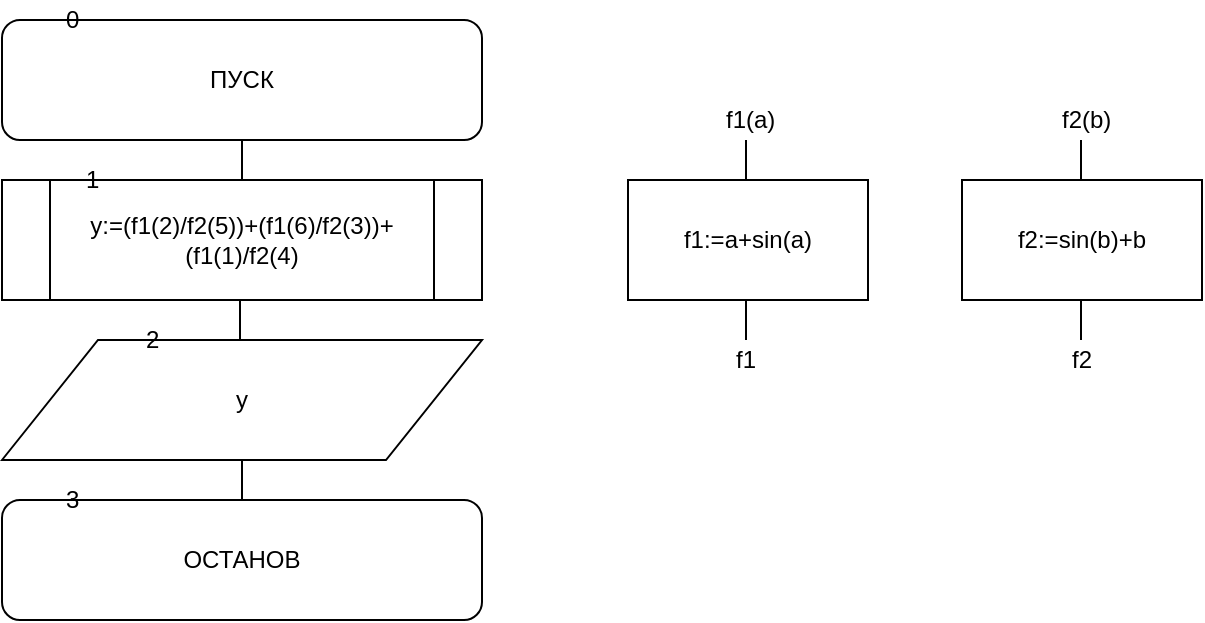 <mxfile version="12.2.4" type="device" pages="1"><diagram id="b1EpXKIO9pjYJW7DOgQU" name="Page-1"><mxGraphModel dx="854" dy="506" grid="1" gridSize="10" guides="1" tooltips="1" connect="1" arrows="1" fold="1" page="1" pageScale="1" pageWidth="827" pageHeight="1169" math="0" shadow="0"><root><mxCell id="0"/><mxCell id="1" parent="0"/><mxCell id="TbuAg8QFcmJwVy9DzwS8-1" value="ПУСК" style="rounded=1;whiteSpace=wrap;html=1;" vertex="1" parent="1"><mxGeometry x="40" y="20" width="240" height="60" as="geometry"/></mxCell><mxCell id="TbuAg8QFcmJwVy9DzwS8-2" value="y:=(f1(2)/f2(5))+(f1(6)/f2(3))+(f1(1)/f2(4)" style="shape=process;whiteSpace=wrap;html=1;backgroundOutline=1;" vertex="1" parent="1"><mxGeometry x="40" y="100" width="240" height="60" as="geometry"/></mxCell><mxCell id="TbuAg8QFcmJwVy9DzwS8-3" value="y" style="shape=parallelogram;perimeter=parallelogramPerimeter;whiteSpace=wrap;html=1;" vertex="1" parent="1"><mxGeometry x="40" y="180" width="240" height="60" as="geometry"/></mxCell><mxCell id="TbuAg8QFcmJwVy9DzwS8-4" value="ОСТАНОВ" style="rounded=1;whiteSpace=wrap;html=1;" vertex="1" parent="1"><mxGeometry x="40" y="260" width="240" height="60" as="geometry"/></mxCell><mxCell id="TbuAg8QFcmJwVy9DzwS8-5" value="" style="endArrow=none;html=1;entryX=0.5;entryY=1;entryDx=0;entryDy=0;exitX=0.5;exitY=0;exitDx=0;exitDy=0;" edge="1" parent="1" source="TbuAg8QFcmJwVy9DzwS8-4" target="TbuAg8QFcmJwVy9DzwS8-3"><mxGeometry width="50" height="50" relative="1" as="geometry"><mxPoint x="40" y="390" as="sourcePoint"/><mxPoint x="90" y="340" as="targetPoint"/></mxGeometry></mxCell><mxCell id="TbuAg8QFcmJwVy9DzwS8-6" value="" style="endArrow=none;html=1;entryX=0.5;entryY=1;entryDx=0;entryDy=0;exitX=0.5;exitY=0;exitDx=0;exitDy=0;" edge="1" parent="1"><mxGeometry width="50" height="50" relative="1" as="geometry"><mxPoint x="159" y="180" as="sourcePoint"/><mxPoint x="159" y="160" as="targetPoint"/></mxGeometry></mxCell><mxCell id="TbuAg8QFcmJwVy9DzwS8-7" value="" style="endArrow=none;html=1;entryX=0.5;entryY=1;entryDx=0;entryDy=0;exitX=0.5;exitY=0;exitDx=0;exitDy=0;" edge="1" parent="1"><mxGeometry width="50" height="50" relative="1" as="geometry"><mxPoint x="160" y="100" as="sourcePoint"/><mxPoint x="160" y="80" as="targetPoint"/></mxGeometry></mxCell><mxCell id="TbuAg8QFcmJwVy9DzwS8-8" value="0" style="text;html=1;resizable=0;points=[];autosize=1;align=left;verticalAlign=top;spacingTop=-4;" vertex="1" parent="1"><mxGeometry x="70" y="10" width="20" height="20" as="geometry"/></mxCell><mxCell id="TbuAg8QFcmJwVy9DzwS8-9" value="1" style="text;html=1;resizable=0;points=[];autosize=1;align=left;verticalAlign=top;spacingTop=-4;" vertex="1" parent="1"><mxGeometry x="80" y="90" width="20" height="20" as="geometry"/></mxCell><mxCell id="TbuAg8QFcmJwVy9DzwS8-10" value="2" style="text;html=1;resizable=0;points=[];autosize=1;align=left;verticalAlign=top;spacingTop=-4;" vertex="1" parent="1"><mxGeometry x="110" y="170" width="20" height="20" as="geometry"/></mxCell><mxCell id="TbuAg8QFcmJwVy9DzwS8-11" value="3" style="text;html=1;resizable=0;points=[];autosize=1;align=left;verticalAlign=top;spacingTop=-4;" vertex="1" parent="1"><mxGeometry x="70" y="250" width="20" height="20" as="geometry"/></mxCell><mxCell id="TbuAg8QFcmJwVy9DzwS8-12" value="f1:=a+sin(a)" style="rounded=0;whiteSpace=wrap;html=1;" vertex="1" parent="1"><mxGeometry x="353" y="100" width="120" height="60" as="geometry"/></mxCell><mxCell id="TbuAg8QFcmJwVy9DzwS8-13" value="f2:=sin(b)+b" style="rounded=0;whiteSpace=wrap;html=1;" vertex="1" parent="1"><mxGeometry x="520" y="100" width="120" height="60" as="geometry"/></mxCell><mxCell id="TbuAg8QFcmJwVy9DzwS8-14" value="" style="endArrow=none;html=1;entryX=0.5;entryY=1;entryDx=0;entryDy=0;exitX=0.5;exitY=0;exitDx=0;exitDy=0;" edge="1" parent="1"><mxGeometry width="50" height="50" relative="1" as="geometry"><mxPoint x="412" y="100" as="sourcePoint"/><mxPoint x="412" y="80" as="targetPoint"/></mxGeometry></mxCell><mxCell id="TbuAg8QFcmJwVy9DzwS8-15" value="" style="endArrow=none;html=1;entryX=0.5;entryY=1;entryDx=0;entryDy=0;exitX=0.5;exitY=0;exitDx=0;exitDy=0;" edge="1" parent="1"><mxGeometry width="50" height="50" relative="1" as="geometry"><mxPoint x="412" y="180" as="sourcePoint"/><mxPoint x="412" y="160" as="targetPoint"/></mxGeometry></mxCell><mxCell id="TbuAg8QFcmJwVy9DzwS8-16" value="" style="endArrow=none;html=1;entryX=0.5;entryY=1;entryDx=0;entryDy=0;exitX=0.5;exitY=0;exitDx=0;exitDy=0;" edge="1" parent="1"><mxGeometry width="50" height="50" relative="1" as="geometry"><mxPoint x="579.5" y="100" as="sourcePoint"/><mxPoint x="579.5" y="80" as="targetPoint"/></mxGeometry></mxCell><mxCell id="TbuAg8QFcmJwVy9DzwS8-17" value="" style="endArrow=none;html=1;entryX=0.5;entryY=1;entryDx=0;entryDy=0;exitX=0.5;exitY=0;exitDx=0;exitDy=0;" edge="1" parent="1"><mxGeometry width="50" height="50" relative="1" as="geometry"><mxPoint x="579.5" y="180" as="sourcePoint"/><mxPoint x="579.5" y="160" as="targetPoint"/></mxGeometry></mxCell><mxCell id="TbuAg8QFcmJwVy9DzwS8-18" value="f1(a)" style="text;html=1;resizable=0;points=[];autosize=1;align=left;verticalAlign=top;spacingTop=-4;" vertex="1" parent="1"><mxGeometry x="400" y="60" width="40" height="20" as="geometry"/></mxCell><mxCell id="TbuAg8QFcmJwVy9DzwS8-19" value="f1" style="text;html=1;resizable=0;points=[];autosize=1;align=left;verticalAlign=top;spacingTop=-4;" vertex="1" parent="1"><mxGeometry x="405" y="180" width="30" height="20" as="geometry"/></mxCell><mxCell id="TbuAg8QFcmJwVy9DzwS8-20" value="f2" style="text;html=1;resizable=0;points=[];autosize=1;align=left;verticalAlign=top;spacingTop=-4;" vertex="1" parent="1"><mxGeometry x="573" y="180" width="30" height="20" as="geometry"/></mxCell><mxCell id="TbuAg8QFcmJwVy9DzwS8-21" value="f2(b)" style="text;html=1;resizable=0;points=[];autosize=1;align=left;verticalAlign=top;spacingTop=-4;" vertex="1" parent="1"><mxGeometry x="568" y="60" width="40" height="20" as="geometry"/></mxCell></root></mxGraphModel></diagram></mxfile>